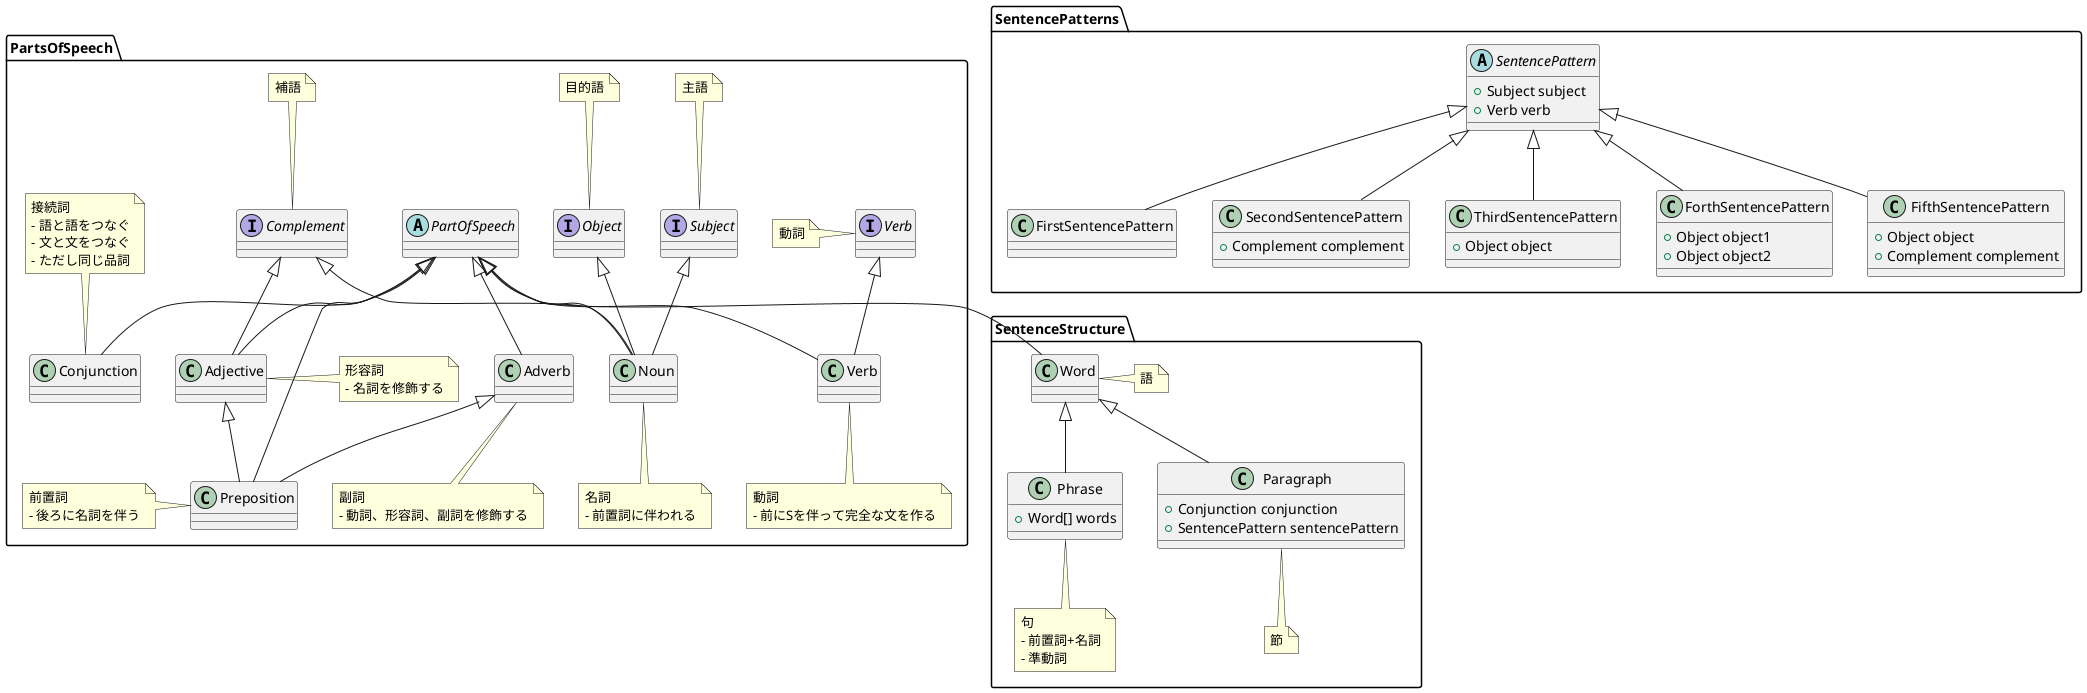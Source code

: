 @startuml Structure of English

package PartsOfSpeech {
    interface Subject
    note top : 主語

    interface "Verb" as IVerb
    note left : 動詞

    interface Object
    note top : 目的語

    interface Complement
    note top : 補語

    abstract class PartOfSpeech {
    }

    '名詞
    class Noun {
    }
    note bottom : 名詞\n- 前置詞に伴われる
    PartOfSpeech <|-- Noun
    Subject <|-- Noun
    Object <|-- Noun
    Complement <|-- Noun

    '動詞
    class Verb {

    }
    note bottom : 動詞\n- 前にSを伴って完全な文を作る
    PartOfSpeech <|-- Verb
    IVerb <|-- Verb

    '形容詞
    class Adjective {

    }
    note right : 形容詞\n- 名詞を修飾する
    Complement <|-- Adjective
    PartOfSpeech <|-- Adjective

    '副詞
    class Adverb {

    }
    note bottom : 副詞\n- 動詞、形容詞、副詞を修飾する
    PartOfSpeech <|-- Adverb

    '前置詞
    class Preposition {

    }
    note left : 前置詞\n- 後ろに名詞を伴う
    PartOfSpeech <|-- Preposition
    Adjective <|-- Preposition
    Adverb <|-- Preposition

    '接続詞
    class Conjunction {

    }
    note top : 接続詞\n- 語と語をつなぐ\n- 文と文をつなぐ\n- ただし同じ品詞
    PartOfSpeech <|-- Conjunction
}

package SentencePatterns {
    abstract class SentencePattern {
        + Subject subject
        + Verb verb
    }

    class FirstSentencePattern {
    }
    SentencePattern <|-- FirstSentencePattern

    class SecondSentencePattern {
        + Complement complement
    }
    SentencePattern <|-- SecondSentencePattern

    class ThirdSentencePattern {
        + Object object
    }
    SentencePattern <|-- ThirdSentencePattern

    class ForthSentencePattern {
        + Object object1
        + Object object2
    }
    SentencePattern <|-- ForthSentencePattern

    class FifthSentencePattern {
        + Object object
        + Complement complement
    }
    SentencePattern <|-- FifthSentencePattern
}

package SentenceStructure {
    class Word {

    }
    note right : 語
    PartOfSpeech <|-- Word

    class Phrase {
        + Word[] words
    }
    note bottom : 句\n- 前置詞+名詞\n- 準動詞
    Word <|-- Phrase

    class Paragraph {
        + Conjunction conjunction
        + SentencePattern sentencePattern
    }
    note bottom : 節
    Word <|-- Paragraph
}
@enduml
